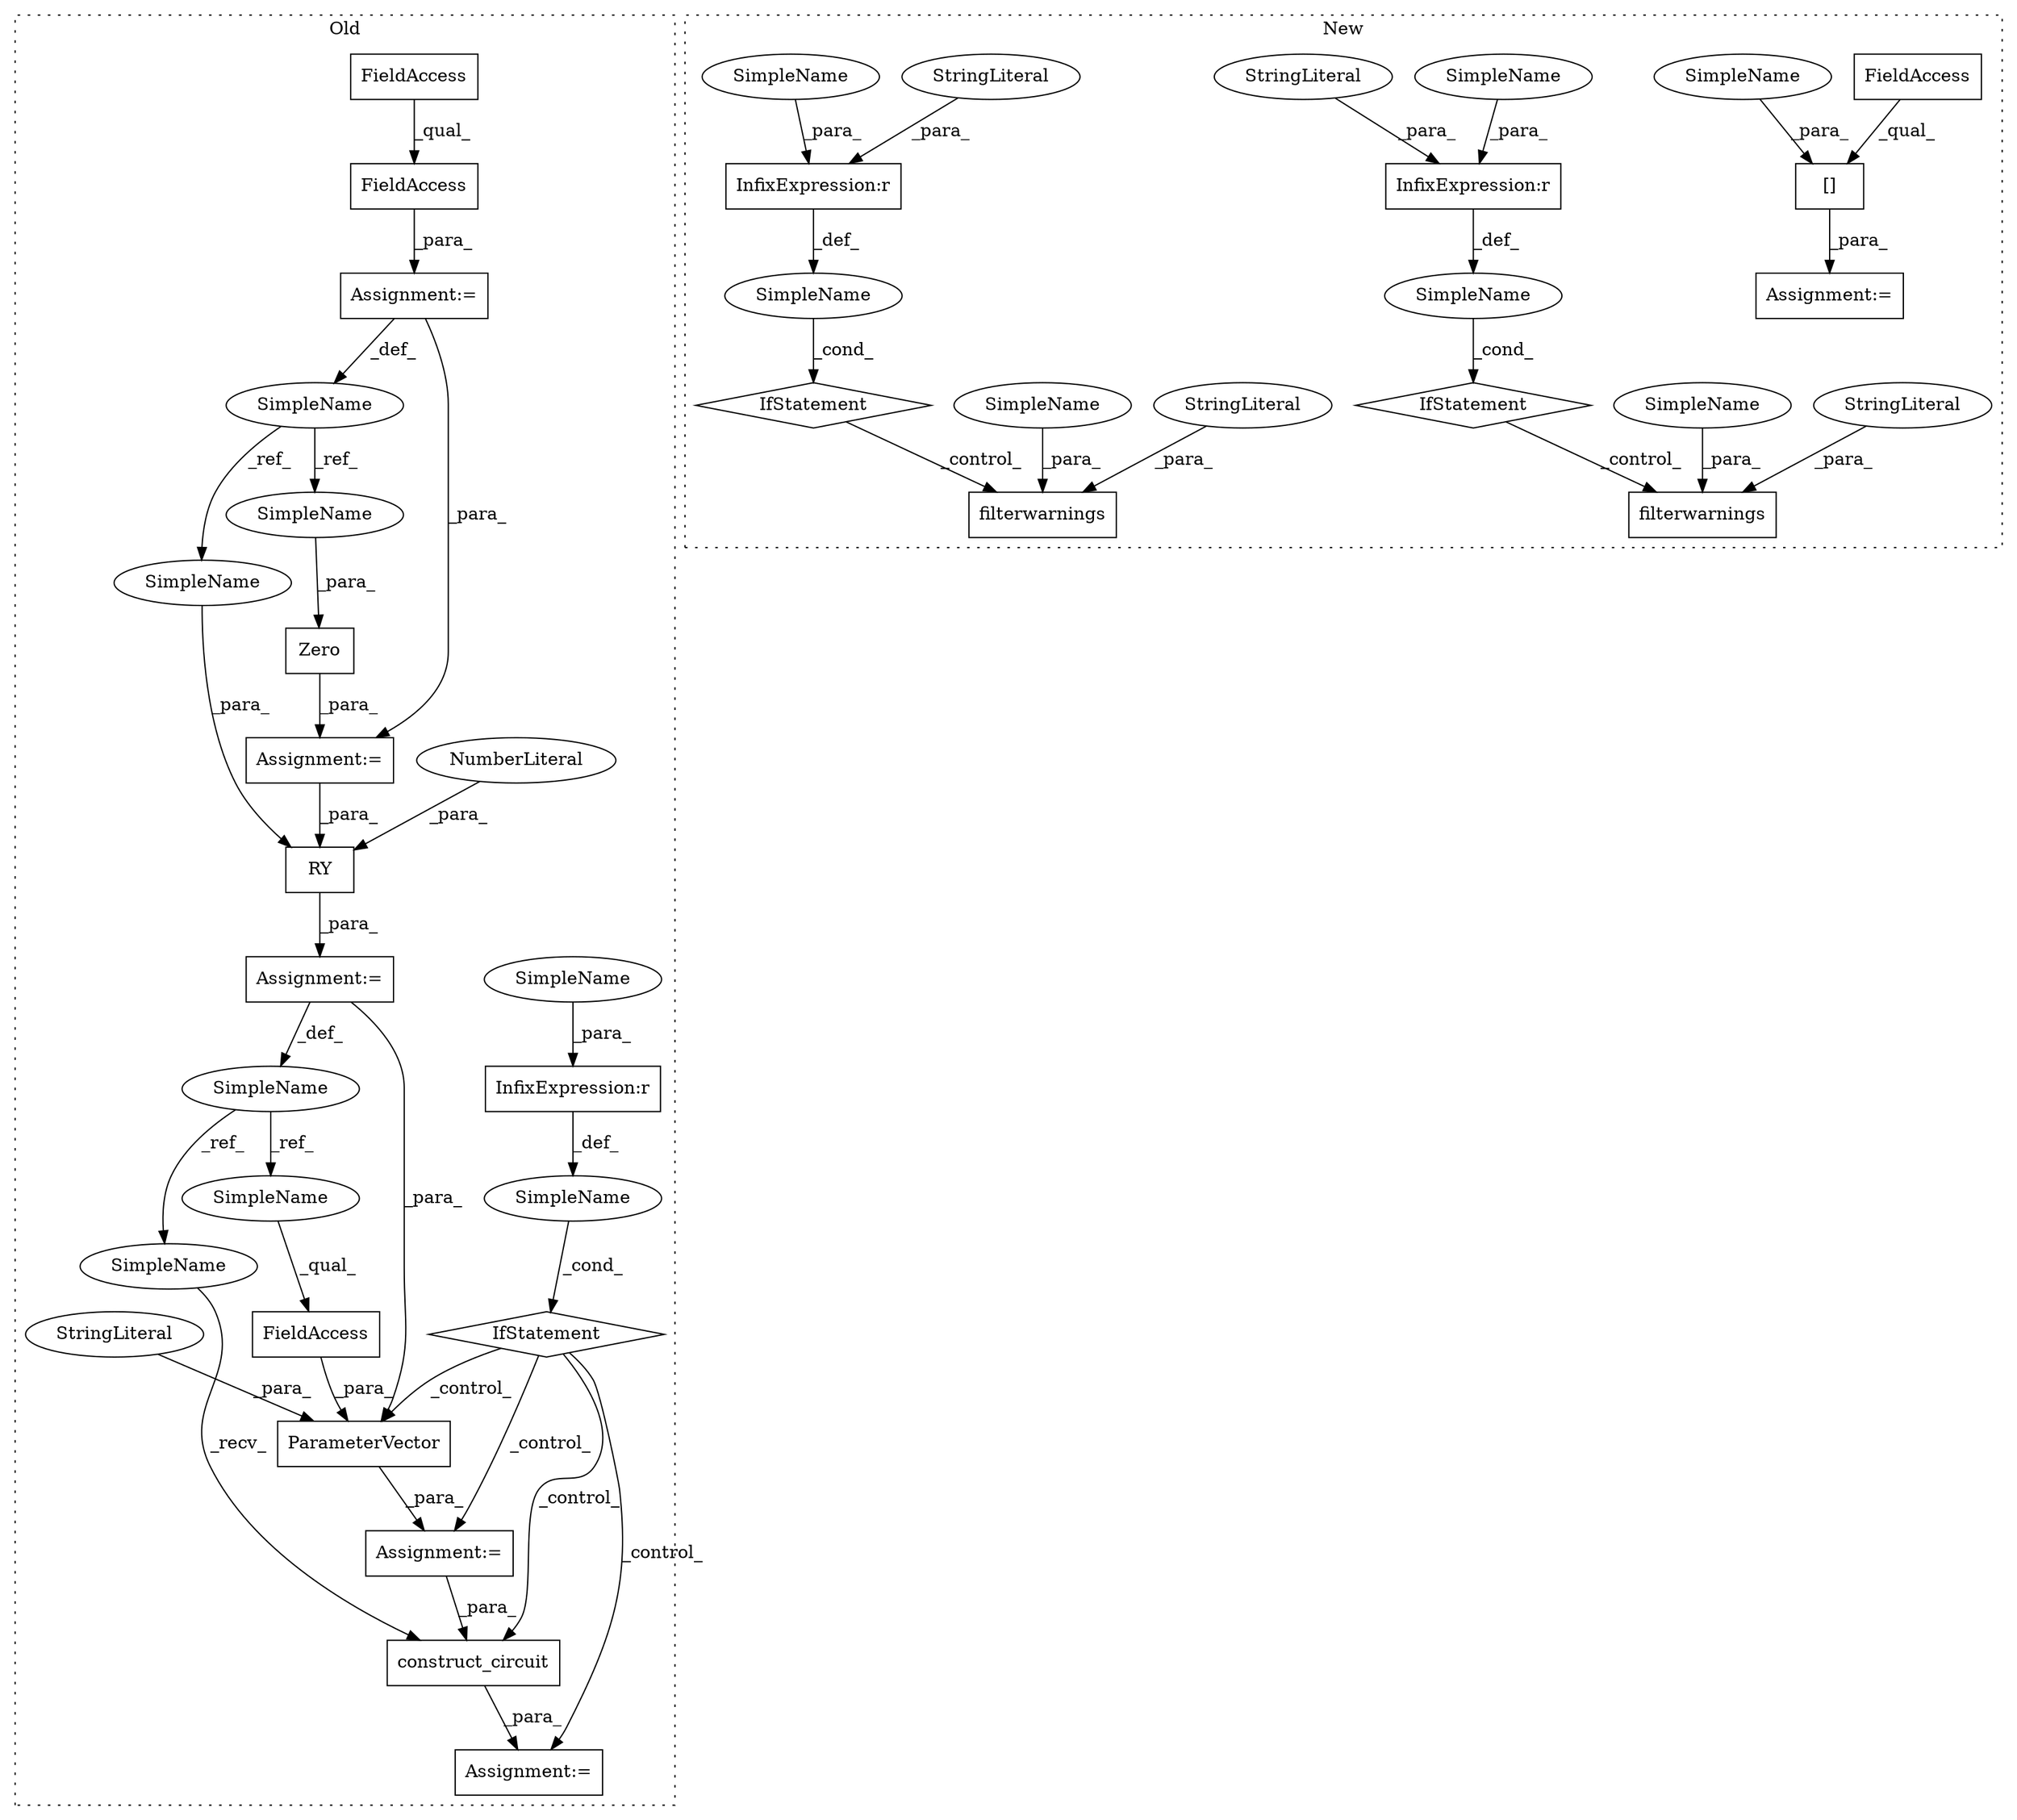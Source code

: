 digraph G {
subgraph cluster0 {
1 [label="Zero" a="32" s="5676,5691" l="5,1" shape="box"];
4 [label="FieldAccess" a="22" s="5812" l="23" shape="box"];
5 [label="ParameterVector" a="32" s="5792,5835" l="16,1" shape="box"];
6 [label="InfixExpression:r" a="27" s="5757" l="4" shape="box"];
7 [label="SimpleName" a="42" s="" l="" shape="ellipse"];
8 [label="IfStatement" a="25" s="5740,5775" l="4,2" shape="diamond"];
9 [label="RY" a="32" s="5707,5733" l="3,1" shape="box"];
10 [label="NumberLiteral" a="34" s="5721" l="1" shape="ellipse"];
11 [label="SimpleName" a="42" s="5698" l="8" shape="ellipse"];
12 [label="construct_circuit" a="32" s="5862,5886" l="18,1" shape="box"];
21 [label="SimpleName" a="42" s="5624" l="10" shape="ellipse"];
22 [label="StringLiteral" a="45" s="5808" l="3" shape="ellipse"];
23 [label="Assignment:=" a="7" s="5852" l="1" shape="box"];
24 [label="Assignment:=" a="7" s="5706" l="1" shape="box"];
26 [label="Assignment:=" a="7" s="5675" l="1" shape="box"];
30 [label="Assignment:=" a="7" s="5634" l="1" shape="box"];
31 [label="FieldAccess" a="22" s="5635" l="24" shape="box"];
32 [label="FieldAccess" a="22" s="5635" l="13" shape="box"];
33 [label="Assignment:=" a="7" s="5791" l="1" shape="box"];
35 [label="SimpleName" a="42" s="5744" l="13" shape="ellipse"];
36 [label="SimpleName" a="42" s="5710" l="10" shape="ellipse"];
37 [label="SimpleName" a="42" s="5681" l="10" shape="ellipse"];
38 [label="SimpleName" a="42" s="5853" l="8" shape="ellipse"];
39 [label="SimpleName" a="42" s="5812" l="8" shape="ellipse"];
label = "Old";
style="dotted";
}
subgraph cluster1 {
2 [label="[]" a="2" s="5592,5617" l="21,1" shape="box"];
3 [label="FieldAccess" a="22" s="5592" l="20" shape="box"];
13 [label="InfixExpression:r" a="27" s="5806" l="4" shape="box"];
14 [label="InfixExpression:r" a="27" s="5658" l="4" shape="box"];
15 [label="IfStatement" a="25" s="5798,5819" l="4,2" shape="diamond"];
16 [label="SimpleName" a="42" s="" l="" shape="ellipse"];
17 [label="filterwarnings" a="32" s="5838,5880" l="15,1" shape="box"];
18 [label="filterwarnings" a="32" s="5690,5732" l="15,1" shape="box"];
19 [label="SimpleName" a="42" s="" l="" shape="ellipse"];
20 [label="IfStatement" a="25" s="5650,5671" l="4,2" shape="diamond"];
25 [label="StringLiteral" a="45" s="5853" l="8" shape="ellipse"];
27 [label="StringLiteral" a="45" s="5662" l="9" shape="ellipse"];
28 [label="StringLiteral" a="45" s="5705" l="8" shape="ellipse"];
29 [label="Assignment:=" a="7" s="5591" l="1" shape="box"];
34 [label="StringLiteral" a="45" s="5810" l="9" shape="ellipse"];
40 [label="SimpleName" a="42" s="5714" l="18" shape="ellipse"];
41 [label="SimpleName" a="42" s="5862" l="18" shape="ellipse"];
42 [label="SimpleName" a="42" s="5613" l="4" shape="ellipse"];
43 [label="SimpleName" a="42" s="5654" l="4" shape="ellipse"];
44 [label="SimpleName" a="42" s="5802" l="4" shape="ellipse"];
label = "New";
style="dotted";
}
1 -> 26 [label="_para_"];
2 -> 29 [label="_para_"];
3 -> 2 [label="_qual_"];
4 -> 5 [label="_para_"];
5 -> 33 [label="_para_"];
6 -> 7 [label="_def_"];
7 -> 8 [label="_cond_"];
8 -> 5 [label="_control_"];
8 -> 12 [label="_control_"];
8 -> 23 [label="_control_"];
8 -> 33 [label="_control_"];
9 -> 24 [label="_para_"];
10 -> 9 [label="_para_"];
11 -> 38 [label="_ref_"];
11 -> 39 [label="_ref_"];
12 -> 23 [label="_para_"];
13 -> 16 [label="_def_"];
14 -> 19 [label="_def_"];
15 -> 17 [label="_control_"];
16 -> 15 [label="_cond_"];
19 -> 20 [label="_cond_"];
20 -> 18 [label="_control_"];
21 -> 37 [label="_ref_"];
21 -> 36 [label="_ref_"];
22 -> 5 [label="_para_"];
24 -> 11 [label="_def_"];
24 -> 5 [label="_para_"];
25 -> 17 [label="_para_"];
26 -> 9 [label="_para_"];
27 -> 14 [label="_para_"];
28 -> 18 [label="_para_"];
30 -> 26 [label="_para_"];
30 -> 21 [label="_def_"];
31 -> 30 [label="_para_"];
32 -> 31 [label="_qual_"];
33 -> 12 [label="_para_"];
34 -> 13 [label="_para_"];
35 -> 6 [label="_para_"];
36 -> 9 [label="_para_"];
37 -> 1 [label="_para_"];
38 -> 12 [label="_recv_"];
39 -> 4 [label="_qual_"];
40 -> 18 [label="_para_"];
41 -> 17 [label="_para_"];
42 -> 2 [label="_para_"];
43 -> 14 [label="_para_"];
44 -> 13 [label="_para_"];
}